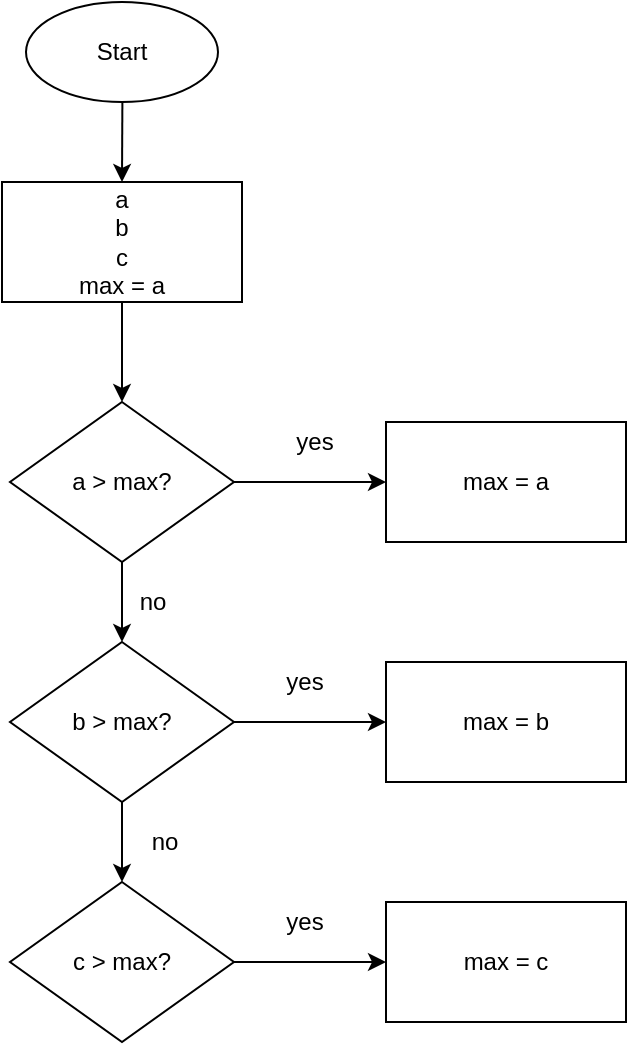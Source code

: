 <mxfile>
    <diagram id="34ZmqvPAtTOWhZECLuSm" name="Page-1">
        <mxGraphModel dx="1103" dy="432" grid="1" gridSize="10" guides="1" tooltips="1" connect="1" arrows="1" fold="1" page="1" pageScale="1" pageWidth="827" pageHeight="1169" math="0" shadow="0">
            <root>
                <mxCell id="0"/>
                <mxCell id="1" parent="0"/>
                <mxCell id="4" value="" style="edgeStyle=none;html=1;" edge="1" parent="1" source="2" target="3">
                    <mxGeometry relative="1" as="geometry"/>
                </mxCell>
                <mxCell id="2" value="Start" style="ellipse;whiteSpace=wrap;html=1;" vertex="1" parent="1">
                    <mxGeometry x="366" y="10" width="96" height="50" as="geometry"/>
                </mxCell>
                <mxCell id="6" value="" style="edgeStyle=none;html=1;" edge="1" parent="1" source="3" target="5">
                    <mxGeometry relative="1" as="geometry"/>
                </mxCell>
                <mxCell id="3" value="a&lt;br&gt;b&lt;br&gt;c&lt;br&gt;max = a" style="whiteSpace=wrap;html=1;" vertex="1" parent="1">
                    <mxGeometry x="354" y="100" width="120" height="60" as="geometry"/>
                </mxCell>
                <mxCell id="8" value="" style="edgeStyle=none;html=1;" edge="1" parent="1" source="5" target="7">
                    <mxGeometry relative="1" as="geometry"/>
                </mxCell>
                <mxCell id="14" value="" style="edgeStyle=none;html=1;" edge="1" parent="1" source="5" target="13">
                    <mxGeometry relative="1" as="geometry"/>
                </mxCell>
                <mxCell id="5" value="a &amp;gt; max?" style="rhombus;whiteSpace=wrap;html=1;" vertex="1" parent="1">
                    <mxGeometry x="358" y="210" width="112" height="80" as="geometry"/>
                </mxCell>
                <mxCell id="7" value="max = a" style="whiteSpace=wrap;html=1;" vertex="1" parent="1">
                    <mxGeometry x="546" y="220" width="120" height="60" as="geometry"/>
                </mxCell>
                <mxCell id="16" value="" style="edgeStyle=none;html=1;" edge="1" parent="1" source="13" target="15">
                    <mxGeometry relative="1" as="geometry"/>
                </mxCell>
                <mxCell id="18" value="" style="edgeStyle=none;html=1;" edge="1" parent="1" source="13" target="17">
                    <mxGeometry relative="1" as="geometry"/>
                </mxCell>
                <mxCell id="13" value="b &amp;gt; max?" style="rhombus;whiteSpace=wrap;html=1;" vertex="1" parent="1">
                    <mxGeometry x="358" y="330" width="112" height="80" as="geometry"/>
                </mxCell>
                <mxCell id="20" value="" style="edgeStyle=none;html=1;" edge="1" parent="1" source="15" target="19">
                    <mxGeometry relative="1" as="geometry"/>
                </mxCell>
                <mxCell id="15" value="c &amp;gt; max?" style="rhombus;whiteSpace=wrap;html=1;" vertex="1" parent="1">
                    <mxGeometry x="358" y="450" width="112" height="80" as="geometry"/>
                </mxCell>
                <mxCell id="17" value="max = b" style="whiteSpace=wrap;html=1;" vertex="1" parent="1">
                    <mxGeometry x="546" y="340" width="120" height="60" as="geometry"/>
                </mxCell>
                <mxCell id="19" value="max = c" style="whiteSpace=wrap;html=1;" vertex="1" parent="1">
                    <mxGeometry x="546" y="460" width="120" height="60" as="geometry"/>
                </mxCell>
                <mxCell id="21" value="no" style="text;html=1;align=center;verticalAlign=middle;resizable=0;points=[];autosize=1;strokeColor=none;fillColor=none;" vertex="1" parent="1">
                    <mxGeometry x="414" y="300" width="30" height="20" as="geometry"/>
                </mxCell>
                <mxCell id="22" value="no" style="text;html=1;align=center;verticalAlign=middle;resizable=0;points=[];autosize=1;strokeColor=none;fillColor=none;" vertex="1" parent="1">
                    <mxGeometry x="420" y="420" width="30" height="20" as="geometry"/>
                </mxCell>
                <mxCell id="23" value="yes" style="text;html=1;align=center;verticalAlign=middle;resizable=0;points=[];autosize=1;strokeColor=none;fillColor=none;" vertex="1" parent="1">
                    <mxGeometry x="495" y="220" width="30" height="20" as="geometry"/>
                </mxCell>
                <mxCell id="24" value="yes" style="text;html=1;align=center;verticalAlign=middle;resizable=0;points=[];autosize=1;strokeColor=none;fillColor=none;" vertex="1" parent="1">
                    <mxGeometry x="490" y="340" width="30" height="20" as="geometry"/>
                </mxCell>
                <mxCell id="25" value="yes" style="text;html=1;align=center;verticalAlign=middle;resizable=0;points=[];autosize=1;strokeColor=none;fillColor=none;" vertex="1" parent="1">
                    <mxGeometry x="490" y="460" width="30" height="20" as="geometry"/>
                </mxCell>
            </root>
        </mxGraphModel>
    </diagram>
</mxfile>